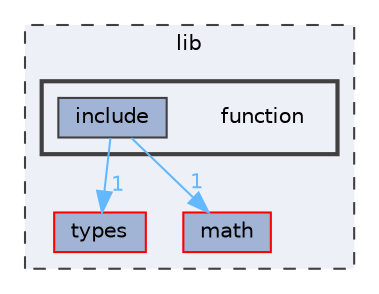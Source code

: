 digraph "lib/function"
{
 // LATEX_PDF_SIZE
  bgcolor="transparent";
  edge [fontname=Helvetica,fontsize=10,labelfontname=Helvetica,labelfontsize=10];
  node [fontname=Helvetica,fontsize=10,shape=box,height=0.2,width=0.4];
  compound=true
  subgraph clusterdir_97aefd0d527b934f1d99a682da8fe6a9 {
    graph [ bgcolor="#edf0f7", pencolor="grey25", label="lib", fontname=Helvetica,fontsize=10 style="filled,dashed", URL="dir_97aefd0d527b934f1d99a682da8fe6a9.html",tooltip=""]
  dir_560694f03ee5bf1136d79e4f1ca1ca37 [label="types", fillcolor="#a2b4d6", color="red", style="filled", URL="dir_560694f03ee5bf1136d79e4f1ca1ca37.html",tooltip=""];
  dir_a36354df93aef5eec904487b77fa4fab [label="math", fillcolor="#a2b4d6", color="red", style="filled", URL="dir_a36354df93aef5eec904487b77fa4fab.html",tooltip=""];
  subgraph clusterdir_3b39e246e957d89ef5380b11409e8380 {
    graph [ bgcolor="#edf0f7", pencolor="grey25", label="", fontname=Helvetica,fontsize=10 style="filled,bold", URL="dir_3b39e246e957d89ef5380b11409e8380.html",tooltip=""]
    dir_3b39e246e957d89ef5380b11409e8380 [shape=plaintext, label="function"];
  dir_766577a5e54e7f83eca4fd0ff9ff5c76 [label="include", fillcolor="#a2b4d6", color="grey25", style="filled", URL="dir_766577a5e54e7f83eca4fd0ff9ff5c76.html",tooltip=""];
  }
  }
  dir_766577a5e54e7f83eca4fd0ff9ff5c76->dir_560694f03ee5bf1136d79e4f1ca1ca37 [headlabel="1", labeldistance=1.5 headhref="dir_000017_000028.html" color="steelblue1" fontcolor="steelblue1"];
  dir_766577a5e54e7f83eca4fd0ff9ff5c76->dir_a36354df93aef5eec904487b77fa4fab [headlabel="1", labeldistance=1.5 headhref="dir_000017_000023.html" color="steelblue1" fontcolor="steelblue1"];
}
